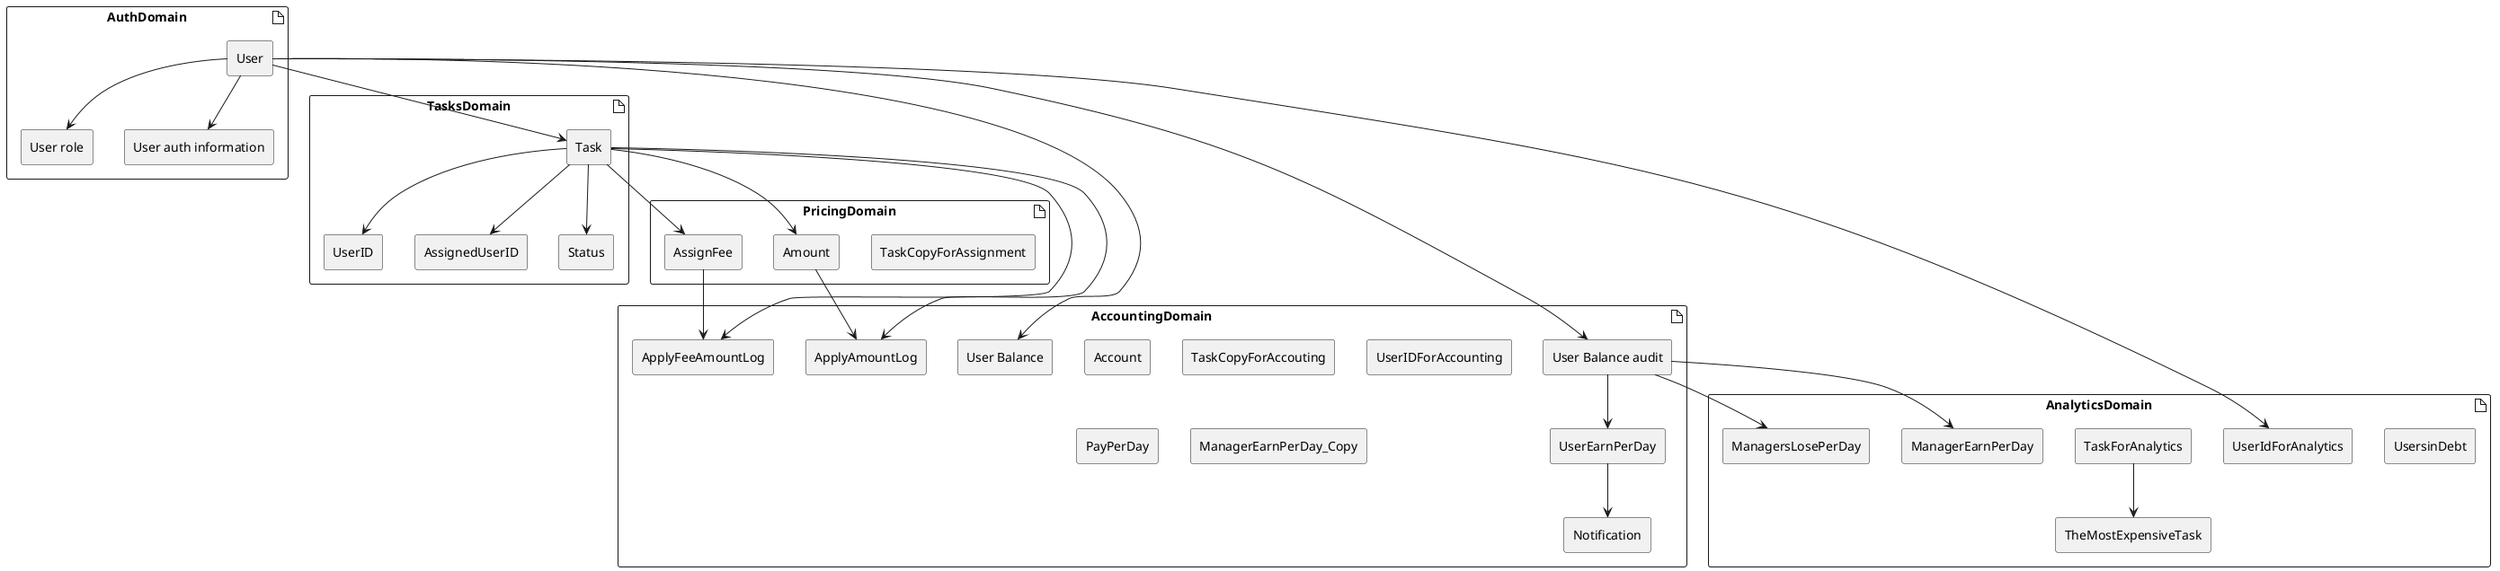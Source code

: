 @startuml Domains

artifact AuthDomain {
    rectangle User
    rectangle "User role" as ur
    rectangle "User auth information" as uai
}

artifact TasksDomain {
    rectangle Task
    rectangle Status
    rectangle UserID
    rectangle AssignedUserID
}

artifact PricingDomain {
	rectangle TaskCopyForAssignment	
    rectangle Amount
    rectangle AssignFee
}

artifact AccountingDomain {
    rectangle Account
    rectangle TaskCopyForAccouting
    rectangle UserIDForAccounting
    rectangle UserEarnPerDay
    rectangle "User Balance" as ub
    rectangle "User Balance audit" as uba
    rectangle Notification
    rectangle PayPerDay
    rectangle ManagerEarnPerDay_Copy
    rectangle ApplyFeeAmountLog
    rectangle ApplyAmountLog
}

artifact AnalyticsDomain {
    rectangle UsersinDebt
    rectangle UserIdForAnalytics
    rectangle TaskForAnalytics
    rectangle TheMostExpensiveTask
    rectangle ManagerEarnPerDay
    rectangle ManagersLosePerDay
}


User --> ur
User --> uai
User --> ub
User --> uba
User --> Task
Task --> Status
Task --> Amount
Task --> UserID
Task --> AssignedUserID
Task --> AssignFee
uba --> UserEarnPerDay
uba --> ManagerEarnPerDay
uba --> ManagersLosePerDay
UserEarnPerDay --> Notification
User --> UserIdForAnalytics
TaskForAnalytics --> TheMostExpensiveTask
Task --> ApplyFeeAmountLog
Task --> ApplyAmountLog
AssignFee --> ApplyFeeAmountLog
Amount --> ApplyAmountLog
@enduml
